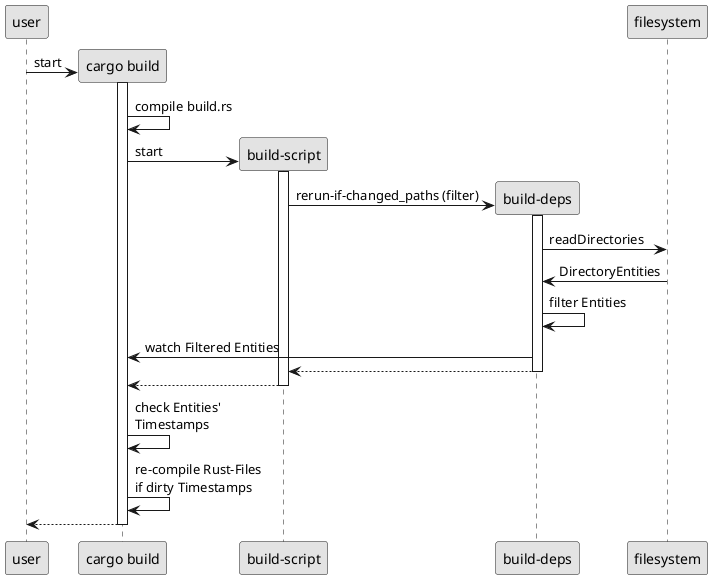 @startuml
skinparam monochrome true
participant "user" as A
participant "cargo build" as B
participant "build-script" as C
participant "build-deps" as D
participant "filesystem" as E

create B
A -> B: start

activate B
B -> B: compile build.rs

create C
B -> C: start
activate C

create D
C -> D: rerun-if-changed_paths (filter)
activate D

D -> E: readDirectories
D <- E: DirectoryEntities
D -> D: filter Entities
B <- D: watch Filtered Entities
C <-- D:
deactivate D
B <-- C:
deactivate C

B -> B: check Entities'\nTimestamps
B -> B: re-compile Rust-Files\nif dirty Timestamps
A <-- B:
deactivate B

@enduml

